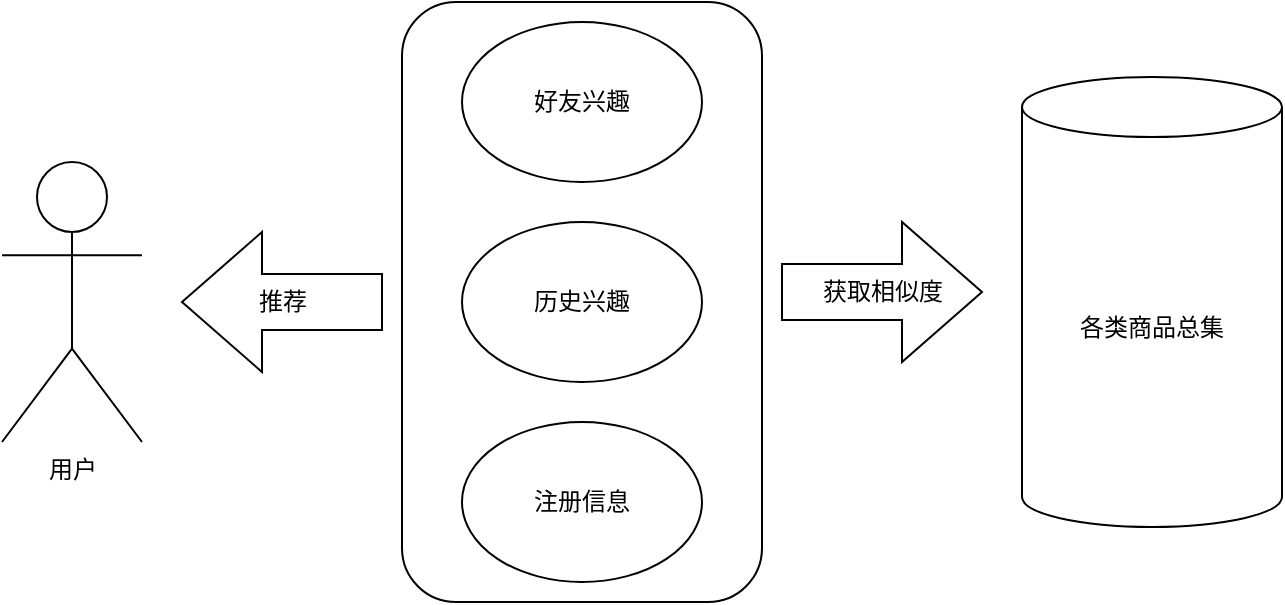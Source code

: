 <mxfile version="21.0.10" type="github">
  <diagram name="第 1 页" id="KqZJQGMGyoWKxCwNAu3Z">
    <mxGraphModel dx="794" dy="516" grid="1" gridSize="10" guides="1" tooltips="1" connect="1" arrows="1" fold="1" page="1" pageScale="1" pageWidth="827" pageHeight="1169" math="0" shadow="0">
      <root>
        <mxCell id="0" />
        <mxCell id="1" parent="0" />
        <mxCell id="W8yUTUJcu3Xs8Bd42ZxN-1" value="用户" style="shape=umlActor;verticalLabelPosition=bottom;verticalAlign=top;html=1;outlineConnect=0;" vertex="1" parent="1">
          <mxGeometry x="110" y="125" width="70" height="140" as="geometry" />
        </mxCell>
        <mxCell id="W8yUTUJcu3Xs8Bd42ZxN-5" value="" style="rounded=1;whiteSpace=wrap;html=1;" vertex="1" parent="1">
          <mxGeometry x="310" y="45" width="180" height="300" as="geometry" />
        </mxCell>
        <mxCell id="W8yUTUJcu3Xs8Bd42ZxN-6" value="好友兴趣" style="ellipse;whiteSpace=wrap;html=1;" vertex="1" parent="1">
          <mxGeometry x="340" y="55" width="120" height="80" as="geometry" />
        </mxCell>
        <mxCell id="W8yUTUJcu3Xs8Bd42ZxN-7" value="历史兴趣" style="ellipse;whiteSpace=wrap;html=1;" vertex="1" parent="1">
          <mxGeometry x="340" y="155" width="120" height="80" as="geometry" />
        </mxCell>
        <mxCell id="W8yUTUJcu3Xs8Bd42ZxN-9" value="注册信息" style="ellipse;whiteSpace=wrap;html=1;" vertex="1" parent="1">
          <mxGeometry x="340" y="255" width="120" height="80" as="geometry" />
        </mxCell>
        <mxCell id="W8yUTUJcu3Xs8Bd42ZxN-11" value="推荐" style="html=1;shadow=0;dashed=0;align=center;verticalAlign=middle;shape=mxgraph.arrows2.arrow;dy=0.6;dx=40;flipH=1;notch=0;" vertex="1" parent="1">
          <mxGeometry x="200" y="160" width="100" height="70" as="geometry" />
        </mxCell>
        <mxCell id="W8yUTUJcu3Xs8Bd42ZxN-13" value="各类商品总集" style="shape=cylinder3;whiteSpace=wrap;html=1;boundedLbl=1;backgroundOutline=1;size=15;" vertex="1" parent="1">
          <mxGeometry x="620" y="82.5" width="130" height="225" as="geometry" />
        </mxCell>
        <mxCell id="W8yUTUJcu3Xs8Bd42ZxN-14" value="获取相似度" style="html=1;shadow=0;dashed=0;align=center;verticalAlign=middle;shape=mxgraph.arrows2.arrow;dy=0.6;dx=40;notch=0;" vertex="1" parent="1">
          <mxGeometry x="500" y="155" width="100" height="70" as="geometry" />
        </mxCell>
      </root>
    </mxGraphModel>
  </diagram>
</mxfile>
